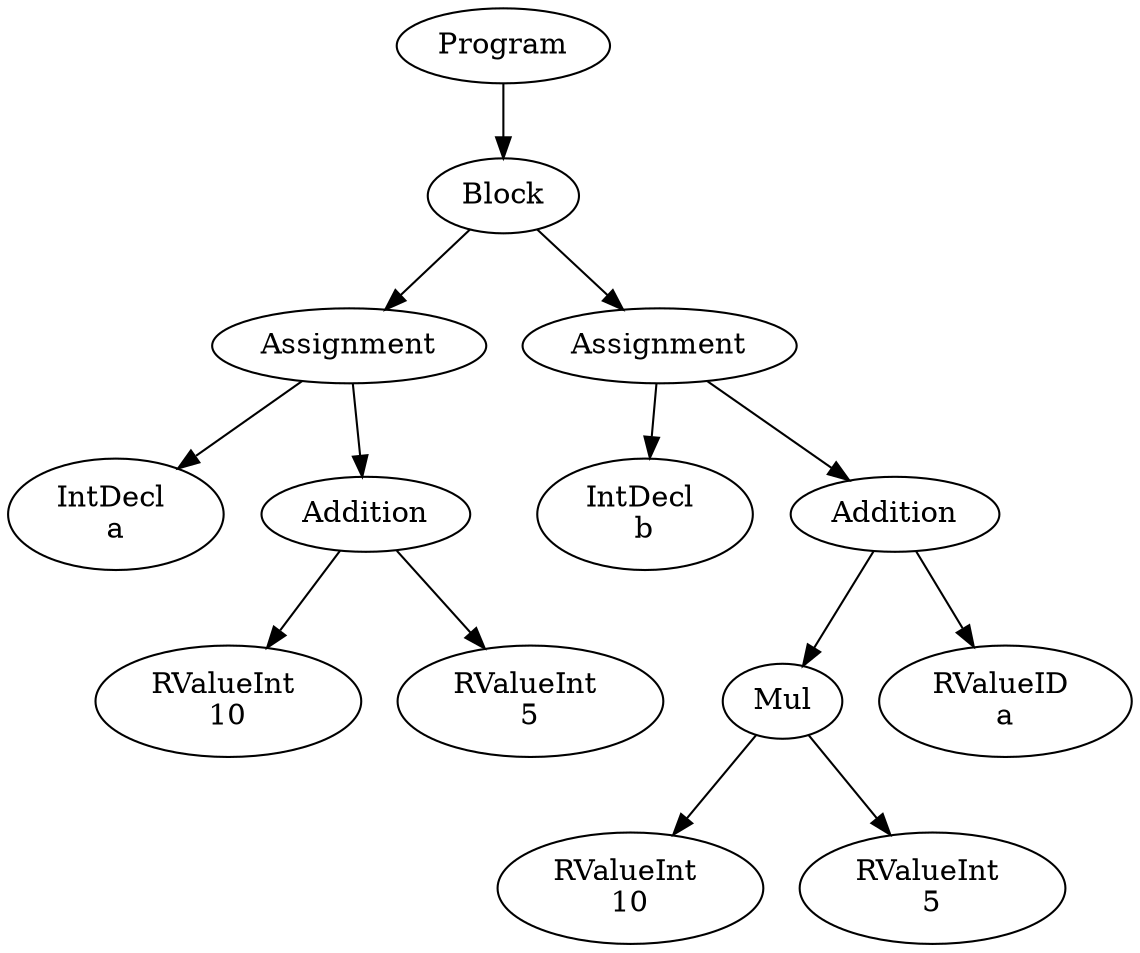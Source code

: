digraph AST {
0 [label="Program"];
1 [label="Block"];
2 [label="Assignment"];
3 [label="IntDecl \na"];
4 [label="Addition"];
5 [label="RValueInt \n10"];
6 [label="RValueInt \n5"];
4 -> 5;
4 -> 6;
2 -> 3;
2 -> 4;
7 [label="Assignment"];
8 [label="IntDecl \nb"];
9 [label="Addition"];
10 [label="Mul"];
11 [label="RValueInt \n10"];
12 [label="RValueInt \n5"];
10 -> 11;
10 -> 12;
13 [label="RValueID \na"];
9 -> 10;
9 -> 13;
7 -> 8;
7 -> 9;
1 -> 2;
1 -> 7;
0 -> 1;
}